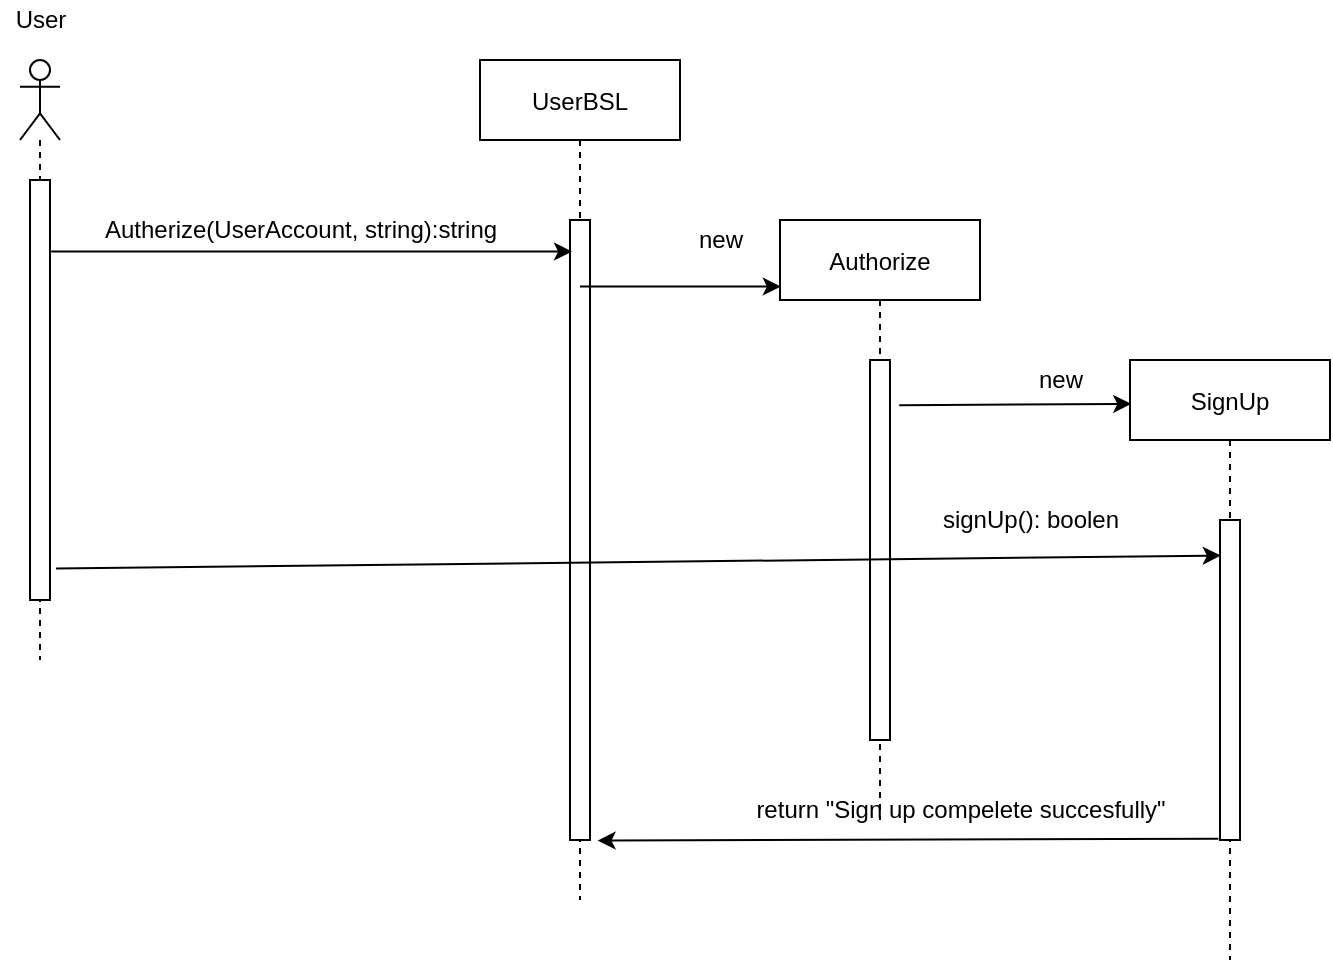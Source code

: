 <mxfile version="20.7.4" type="device"><diagram id="kgpKYQtTHZ0yAKxKKP6v" name="Page-1"><mxGraphModel dx="2044" dy="575" grid="1" gridSize="10" guides="1" tooltips="1" connect="1" arrows="1" fold="1" page="1" pageScale="1" pageWidth="850" pageHeight="1100" math="0" shadow="0"><root><mxCell id="0"/><mxCell id="1" parent="0"/><mxCell id="pnX8y2C0z8bLVgP3W8PQ-1" value="Authorize" style="shape=umlLifeline;perimeter=lifelinePerimeter;container=1;collapsible=0;recursiveResize=0;rounded=0;shadow=0;strokeWidth=1;" parent="1" vertex="1"><mxGeometry x="200" y="170" width="100" height="300" as="geometry"/></mxCell><mxCell id="pnX8y2C0z8bLVgP3W8PQ-2" value="" style="points=[];perimeter=orthogonalPerimeter;rounded=0;shadow=0;strokeWidth=1;" parent="pnX8y2C0z8bLVgP3W8PQ-1" vertex="1"><mxGeometry x="45" y="70" width="10" height="190" as="geometry"/></mxCell><mxCell id="pnX8y2C0z8bLVgP3W8PQ-3" value="SignUp" style="shape=umlLifeline;perimeter=lifelinePerimeter;container=1;collapsible=0;recursiveResize=0;rounded=0;shadow=0;strokeWidth=1;" parent="1" vertex="1"><mxGeometry x="375" y="240" width="100" height="300" as="geometry"/></mxCell><mxCell id="pnX8y2C0z8bLVgP3W8PQ-4" value="" style="points=[];perimeter=orthogonalPerimeter;rounded=0;shadow=0;strokeWidth=1;" parent="pnX8y2C0z8bLVgP3W8PQ-3" vertex="1"><mxGeometry x="45" y="80" width="10" height="160" as="geometry"/></mxCell><mxCell id="pnX8y2C0z8bLVgP3W8PQ-5" value="UserBSL" style="shape=umlLifeline;perimeter=lifelinePerimeter;container=1;collapsible=0;recursiveResize=0;rounded=0;shadow=0;strokeWidth=1;" parent="1" vertex="1"><mxGeometry x="50" y="90" width="100" height="420" as="geometry"/></mxCell><mxCell id="pnX8y2C0z8bLVgP3W8PQ-6" value="" style="points=[];perimeter=orthogonalPerimeter;rounded=0;shadow=0;strokeWidth=1;" parent="pnX8y2C0z8bLVgP3W8PQ-5" vertex="1"><mxGeometry x="45" y="80" width="10" height="310" as="geometry"/></mxCell><mxCell id="pnX8y2C0z8bLVgP3W8PQ-7" value="" style="shape=umlLifeline;participant=umlActor;perimeter=lifelinePerimeter;whiteSpace=wrap;html=1;container=1;collapsible=0;recursiveResize=0;verticalAlign=top;spacingTop=36;outlineConnect=0;" parent="1" vertex="1"><mxGeometry x="-180" y="90" width="20" height="300" as="geometry"/></mxCell><mxCell id="pnX8y2C0z8bLVgP3W8PQ-8" value="" style="html=1;points=[];perimeter=orthogonalPerimeter;" parent="pnX8y2C0z8bLVgP3W8PQ-7" vertex="1"><mxGeometry x="5" y="60" width="10" height="210" as="geometry"/></mxCell><mxCell id="pnX8y2C0z8bLVgP3W8PQ-9" value="User" style="text;html=1;align=center;verticalAlign=middle;resizable=0;points=[];autosize=1;" parent="1" vertex="1"><mxGeometry x="-190" y="60" width="40" height="20" as="geometry"/></mxCell><mxCell id="pnX8y2C0z8bLVgP3W8PQ-10" value="" style="endArrow=classic;html=1;exitX=1.06;exitY=0.17;exitDx=0;exitDy=0;exitPerimeter=0;entryX=0.1;entryY=0.051;entryDx=0;entryDy=0;entryPerimeter=0;" parent="1" source="pnX8y2C0z8bLVgP3W8PQ-8" target="pnX8y2C0z8bLVgP3W8PQ-6" edge="1"><mxGeometry width="50" height="50" relative="1" as="geometry"><mxPoint x="400" y="330" as="sourcePoint"/><mxPoint x="450" y="280" as="targetPoint"/></mxGeometry></mxCell><mxCell id="pnX8y2C0z8bLVgP3W8PQ-11" value="Autherize(UserAccount, string):string" style="text;html=1;align=center;verticalAlign=middle;resizable=0;points=[];autosize=1;" parent="1" vertex="1"><mxGeometry x="-150" y="160" width="220" height="30" as="geometry"/></mxCell><mxCell id="pnX8y2C0z8bLVgP3W8PQ-12" value="" style="endArrow=classic;html=1;entryX=0.004;entryY=0.111;entryDx=0;entryDy=0;entryPerimeter=0;" parent="1" source="pnX8y2C0z8bLVgP3W8PQ-5" target="pnX8y2C0z8bLVgP3W8PQ-1" edge="1"><mxGeometry width="50" height="50" relative="1" as="geometry"><mxPoint x="400" y="330" as="sourcePoint"/><mxPoint x="450" y="280" as="targetPoint"/></mxGeometry></mxCell><mxCell id="pnX8y2C0z8bLVgP3W8PQ-13" value="new" style="text;html=1;align=center;verticalAlign=middle;resizable=0;points=[];autosize=1;" parent="1" vertex="1"><mxGeometry x="150" y="170" width="40" height="20" as="geometry"/></mxCell><mxCell id="pnX8y2C0z8bLVgP3W8PQ-14" value="" style="endArrow=classic;html=1;exitX=1.46;exitY=0.119;exitDx=0;exitDy=0;exitPerimeter=0;entryX=0.006;entryY=0.073;entryDx=0;entryDy=0;entryPerimeter=0;" parent="1" source="pnX8y2C0z8bLVgP3W8PQ-2" target="pnX8y2C0z8bLVgP3W8PQ-3" edge="1"><mxGeometry width="50" height="50" relative="1" as="geometry"><mxPoint x="400" y="330" as="sourcePoint"/><mxPoint x="450" y="280" as="targetPoint"/></mxGeometry></mxCell><mxCell id="pnX8y2C0z8bLVgP3W8PQ-15" value="new" style="text;html=1;align=center;verticalAlign=middle;resizable=0;points=[];autosize=1;" parent="1" vertex="1"><mxGeometry x="320" y="240" width="40" height="20" as="geometry"/></mxCell><mxCell id="pnX8y2C0z8bLVgP3W8PQ-16" value="" style="endArrow=classic;html=1;exitX=1.3;exitY=0.925;exitDx=0;exitDy=0;exitPerimeter=0;entryX=0.04;entryY=0.111;entryDx=0;entryDy=0;entryPerimeter=0;" parent="1" source="pnX8y2C0z8bLVgP3W8PQ-8" target="pnX8y2C0z8bLVgP3W8PQ-4" edge="1"><mxGeometry width="50" height="50" relative="1" as="geometry"><mxPoint x="400" y="330" as="sourcePoint"/><mxPoint x="450" y="280" as="targetPoint"/><Array as="points"/></mxGeometry></mxCell><mxCell id="pnX8y2C0z8bLVgP3W8PQ-17" value="signUp(): boolen" style="text;html=1;align=center;verticalAlign=middle;resizable=0;points=[];autosize=1;" parent="1" vertex="1"><mxGeometry x="275" y="310" width="100" height="20" as="geometry"/></mxCell><mxCell id="dWLGQQyfR8r3QSfL2z3z-2" value="return &quot;Sign up compelete succesfully&quot;" style="text;html=1;align=center;verticalAlign=middle;resizable=0;points=[];autosize=1;strokeColor=none;fillColor=none;" vertex="1" parent="1"><mxGeometry x="175" y="450" width="230" height="30" as="geometry"/></mxCell><mxCell id="dWLGQQyfR8r3QSfL2z3z-3" value="" style="endArrow=classic;html=1;rounded=0;exitX=-0.08;exitY=0.996;exitDx=0;exitDy=0;exitPerimeter=0;entryX=1.38;entryY=1.001;entryDx=0;entryDy=0;entryPerimeter=0;" edge="1" parent="1" source="pnX8y2C0z8bLVgP3W8PQ-4" target="pnX8y2C0z8bLVgP3W8PQ-6"><mxGeometry width="50" height="50" relative="1" as="geometry"><mxPoint x="190" y="280" as="sourcePoint"/><mxPoint x="240" y="230" as="targetPoint"/></mxGeometry></mxCell></root></mxGraphModel></diagram></mxfile>